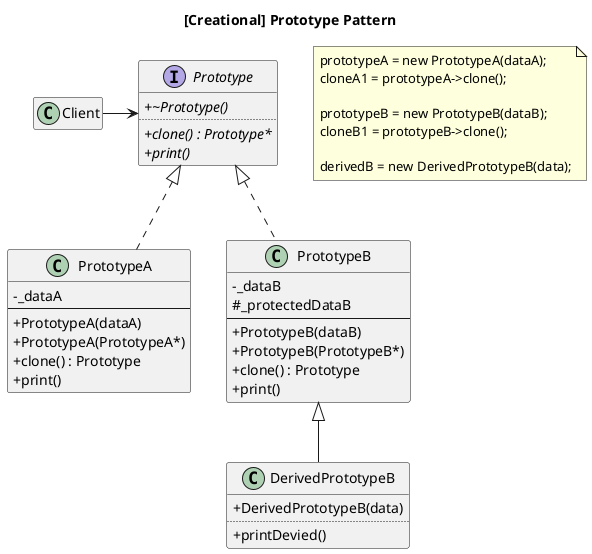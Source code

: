 @startuml
skinparam classAttributeIconSize 0
title [Creational] Prototype Pattern

note as N1
prototypeA = new PrototypeA(dataA);
cloneA1 = prototypeA->clone();

prototypeB = new PrototypeB(dataB);
cloneB1 = prototypeB->clone();

derivedB = new DerivedPrototypeB(data);
end note

interface Prototype {
  + {abstract} ~Prototype()
  ..
  + {abstract} clone() : Prototype*
  + {abstract} print()
}
class PrototypeA {
  - _dataA
  --
  + PrototypeA(dataA)
  + PrototypeA(PrototypeA*)
  + clone() : Prototype
  + print()
}
class PrototypeB {
  - _dataB
  # _protectedDataB
  --
  + PrototypeB(dataB)
  + PrototypeB(PrototypeB*)
  + clone() : Prototype
  + print()
}
class DerivedPrototypeB {
  + DerivedPrototypeB(data)
  ..
  + printDevied()
}
Client -> Prototype
Prototype <|.. PrototypeA
Prototype <|.. PrototypeB
PrototypeB <|-- DerivedPrototypeB

hide empty members

@enduml

